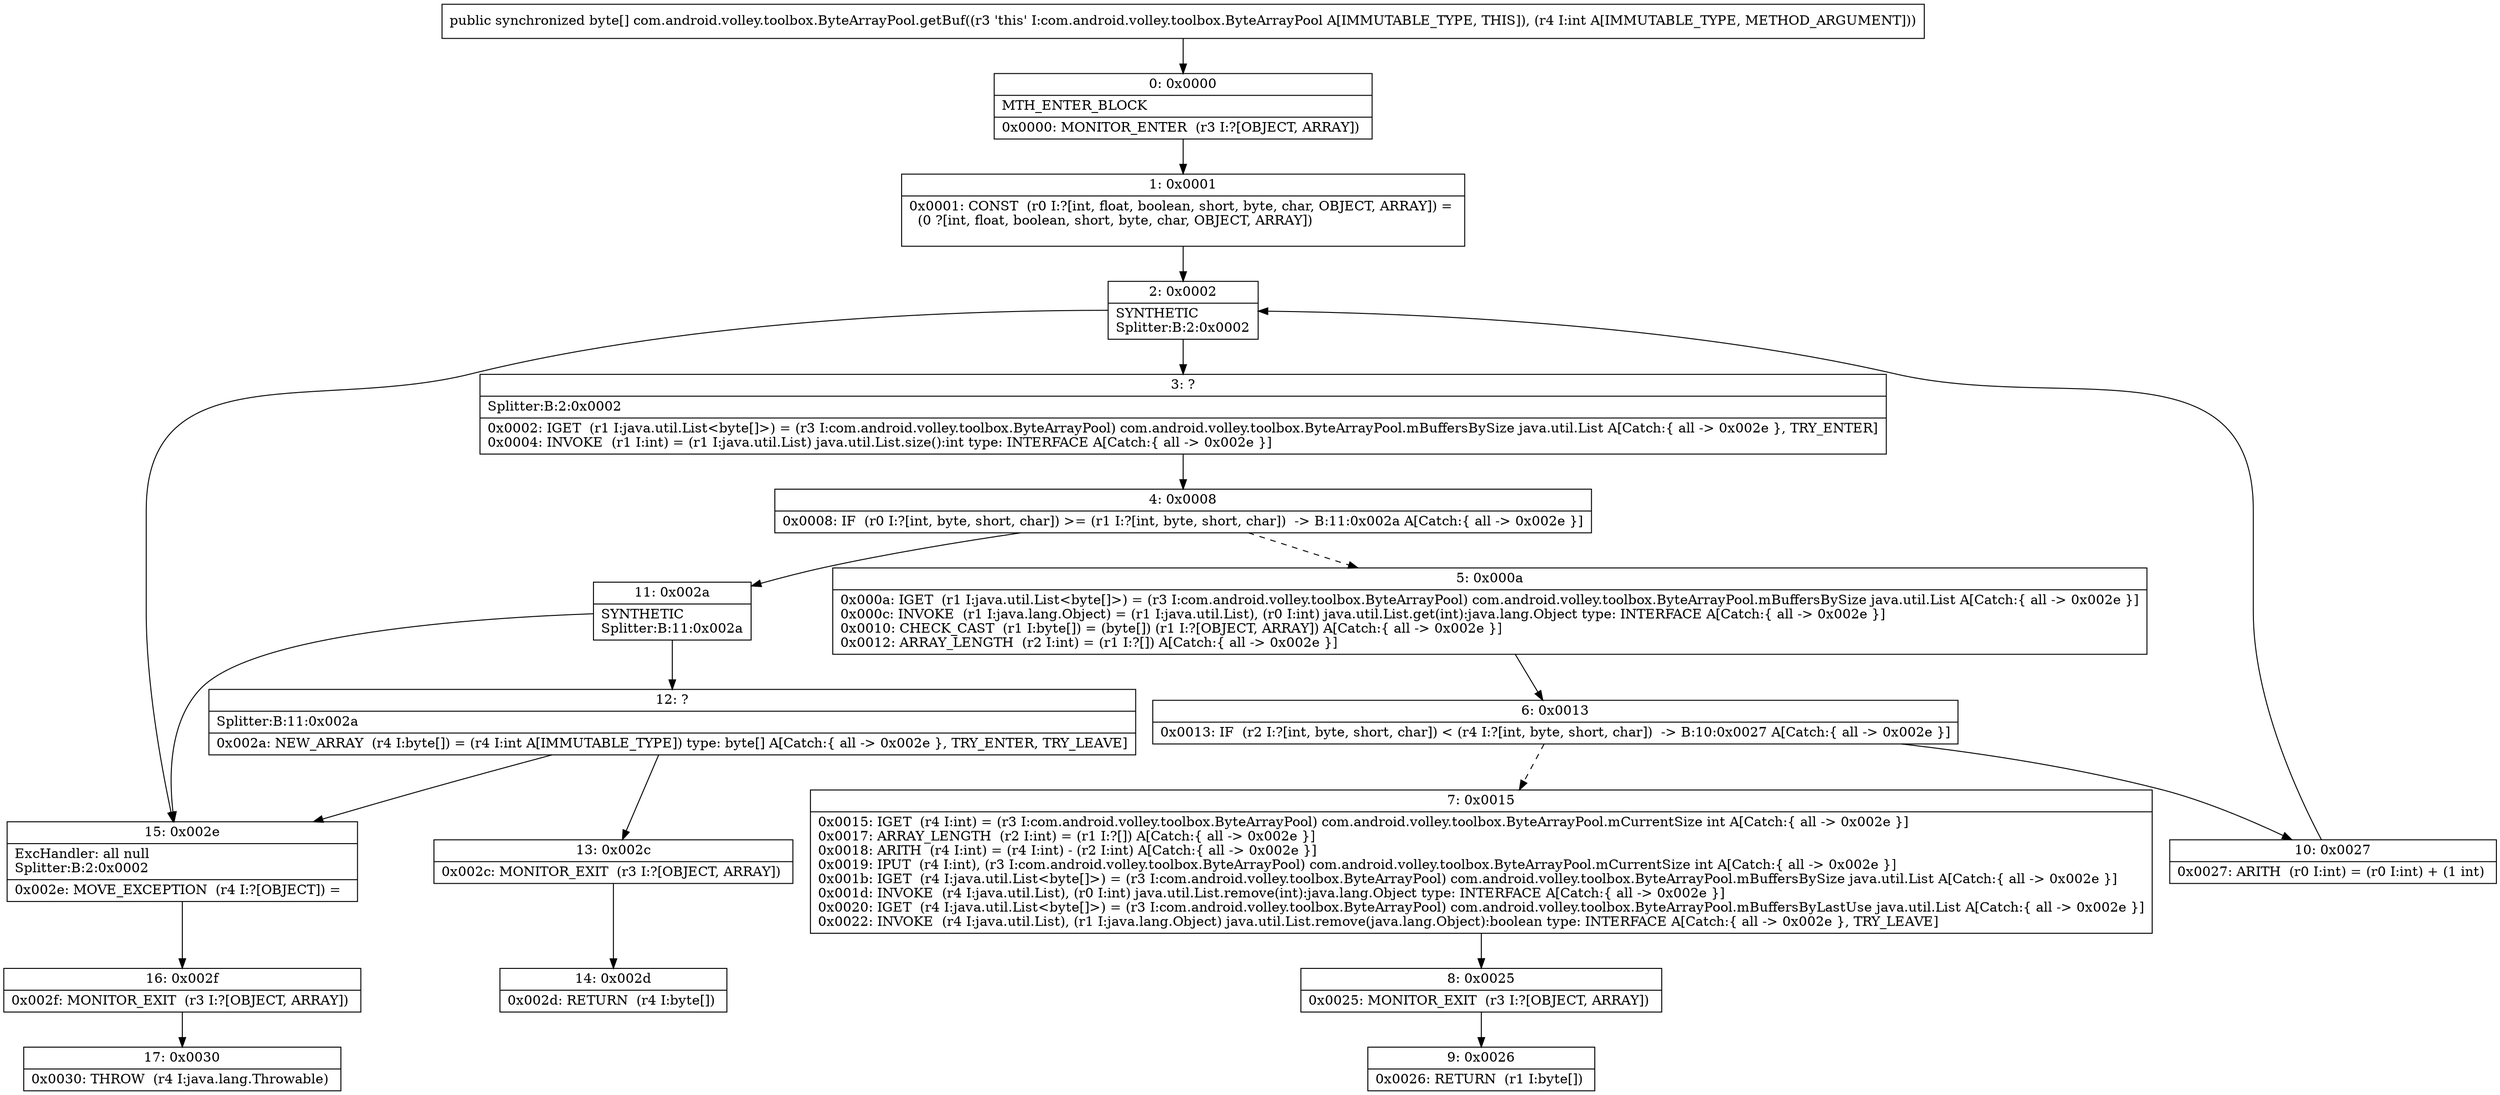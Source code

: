 digraph "CFG forcom.android.volley.toolbox.ByteArrayPool.getBuf(I)[B" {
Node_0 [shape=record,label="{0\:\ 0x0000|MTH_ENTER_BLOCK\l|0x0000: MONITOR_ENTER  (r3 I:?[OBJECT, ARRAY]) \l}"];
Node_1 [shape=record,label="{1\:\ 0x0001|0x0001: CONST  (r0 I:?[int, float, boolean, short, byte, char, OBJECT, ARRAY]) = \l  (0 ?[int, float, boolean, short, byte, char, OBJECT, ARRAY])\l \l}"];
Node_2 [shape=record,label="{2\:\ 0x0002|SYNTHETIC\lSplitter:B:2:0x0002\l}"];
Node_3 [shape=record,label="{3\:\ ?|Splitter:B:2:0x0002\l|0x0002: IGET  (r1 I:java.util.List\<byte[]\>) = (r3 I:com.android.volley.toolbox.ByteArrayPool) com.android.volley.toolbox.ByteArrayPool.mBuffersBySize java.util.List A[Catch:\{ all \-\> 0x002e \}, TRY_ENTER]\l0x0004: INVOKE  (r1 I:int) = (r1 I:java.util.List) java.util.List.size():int type: INTERFACE A[Catch:\{ all \-\> 0x002e \}]\l}"];
Node_4 [shape=record,label="{4\:\ 0x0008|0x0008: IF  (r0 I:?[int, byte, short, char]) \>= (r1 I:?[int, byte, short, char])  \-\> B:11:0x002a A[Catch:\{ all \-\> 0x002e \}]\l}"];
Node_5 [shape=record,label="{5\:\ 0x000a|0x000a: IGET  (r1 I:java.util.List\<byte[]\>) = (r3 I:com.android.volley.toolbox.ByteArrayPool) com.android.volley.toolbox.ByteArrayPool.mBuffersBySize java.util.List A[Catch:\{ all \-\> 0x002e \}]\l0x000c: INVOKE  (r1 I:java.lang.Object) = (r1 I:java.util.List), (r0 I:int) java.util.List.get(int):java.lang.Object type: INTERFACE A[Catch:\{ all \-\> 0x002e \}]\l0x0010: CHECK_CAST  (r1 I:byte[]) = (byte[]) (r1 I:?[OBJECT, ARRAY]) A[Catch:\{ all \-\> 0x002e \}]\l0x0012: ARRAY_LENGTH  (r2 I:int) = (r1 I:?[]) A[Catch:\{ all \-\> 0x002e \}]\l}"];
Node_6 [shape=record,label="{6\:\ 0x0013|0x0013: IF  (r2 I:?[int, byte, short, char]) \< (r4 I:?[int, byte, short, char])  \-\> B:10:0x0027 A[Catch:\{ all \-\> 0x002e \}]\l}"];
Node_7 [shape=record,label="{7\:\ 0x0015|0x0015: IGET  (r4 I:int) = (r3 I:com.android.volley.toolbox.ByteArrayPool) com.android.volley.toolbox.ByteArrayPool.mCurrentSize int A[Catch:\{ all \-\> 0x002e \}]\l0x0017: ARRAY_LENGTH  (r2 I:int) = (r1 I:?[]) A[Catch:\{ all \-\> 0x002e \}]\l0x0018: ARITH  (r4 I:int) = (r4 I:int) \- (r2 I:int) A[Catch:\{ all \-\> 0x002e \}]\l0x0019: IPUT  (r4 I:int), (r3 I:com.android.volley.toolbox.ByteArrayPool) com.android.volley.toolbox.ByteArrayPool.mCurrentSize int A[Catch:\{ all \-\> 0x002e \}]\l0x001b: IGET  (r4 I:java.util.List\<byte[]\>) = (r3 I:com.android.volley.toolbox.ByteArrayPool) com.android.volley.toolbox.ByteArrayPool.mBuffersBySize java.util.List A[Catch:\{ all \-\> 0x002e \}]\l0x001d: INVOKE  (r4 I:java.util.List), (r0 I:int) java.util.List.remove(int):java.lang.Object type: INTERFACE A[Catch:\{ all \-\> 0x002e \}]\l0x0020: IGET  (r4 I:java.util.List\<byte[]\>) = (r3 I:com.android.volley.toolbox.ByteArrayPool) com.android.volley.toolbox.ByteArrayPool.mBuffersByLastUse java.util.List A[Catch:\{ all \-\> 0x002e \}]\l0x0022: INVOKE  (r4 I:java.util.List), (r1 I:java.lang.Object) java.util.List.remove(java.lang.Object):boolean type: INTERFACE A[Catch:\{ all \-\> 0x002e \}, TRY_LEAVE]\l}"];
Node_8 [shape=record,label="{8\:\ 0x0025|0x0025: MONITOR_EXIT  (r3 I:?[OBJECT, ARRAY]) \l}"];
Node_9 [shape=record,label="{9\:\ 0x0026|0x0026: RETURN  (r1 I:byte[]) \l}"];
Node_10 [shape=record,label="{10\:\ 0x0027|0x0027: ARITH  (r0 I:int) = (r0 I:int) + (1 int) \l}"];
Node_11 [shape=record,label="{11\:\ 0x002a|SYNTHETIC\lSplitter:B:11:0x002a\l}"];
Node_12 [shape=record,label="{12\:\ ?|Splitter:B:11:0x002a\l|0x002a: NEW_ARRAY  (r4 I:byte[]) = (r4 I:int A[IMMUTABLE_TYPE]) type: byte[] A[Catch:\{ all \-\> 0x002e \}, TRY_ENTER, TRY_LEAVE]\l}"];
Node_13 [shape=record,label="{13\:\ 0x002c|0x002c: MONITOR_EXIT  (r3 I:?[OBJECT, ARRAY]) \l}"];
Node_14 [shape=record,label="{14\:\ 0x002d|0x002d: RETURN  (r4 I:byte[]) \l}"];
Node_15 [shape=record,label="{15\:\ 0x002e|ExcHandler: all null\lSplitter:B:2:0x0002\l|0x002e: MOVE_EXCEPTION  (r4 I:?[OBJECT]) =  \l}"];
Node_16 [shape=record,label="{16\:\ 0x002f|0x002f: MONITOR_EXIT  (r3 I:?[OBJECT, ARRAY]) \l}"];
Node_17 [shape=record,label="{17\:\ 0x0030|0x0030: THROW  (r4 I:java.lang.Throwable) \l}"];
MethodNode[shape=record,label="{public synchronized byte[] com.android.volley.toolbox.ByteArrayPool.getBuf((r3 'this' I:com.android.volley.toolbox.ByteArrayPool A[IMMUTABLE_TYPE, THIS]), (r4 I:int A[IMMUTABLE_TYPE, METHOD_ARGUMENT])) }"];
MethodNode -> Node_0;
Node_0 -> Node_1;
Node_1 -> Node_2;
Node_2 -> Node_3;
Node_2 -> Node_15;
Node_3 -> Node_4;
Node_4 -> Node_5[style=dashed];
Node_4 -> Node_11;
Node_5 -> Node_6;
Node_6 -> Node_7[style=dashed];
Node_6 -> Node_10;
Node_7 -> Node_8;
Node_8 -> Node_9;
Node_10 -> Node_2;
Node_11 -> Node_12;
Node_11 -> Node_15;
Node_12 -> Node_13;
Node_12 -> Node_15;
Node_13 -> Node_14;
Node_15 -> Node_16;
Node_16 -> Node_17;
}

